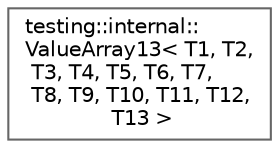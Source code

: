 digraph "Gráfico de jerarquía de clases"
{
 // LATEX_PDF_SIZE
  bgcolor="transparent";
  edge [fontname=Helvetica,fontsize=10,labelfontname=Helvetica,labelfontsize=10];
  node [fontname=Helvetica,fontsize=10,shape=box,height=0.2,width=0.4];
  rankdir="LR";
  Node0 [id="Node000000",label="testing::internal::\lValueArray13\< T1, T2,\l T3, T4, T5, T6, T7,\l T8, T9, T10, T11, T12,\l T13 \>",height=0.2,width=0.4,color="grey40", fillcolor="white", style="filled",URL="$classtesting_1_1internal_1_1_value_array13.html",tooltip=" "];
}
